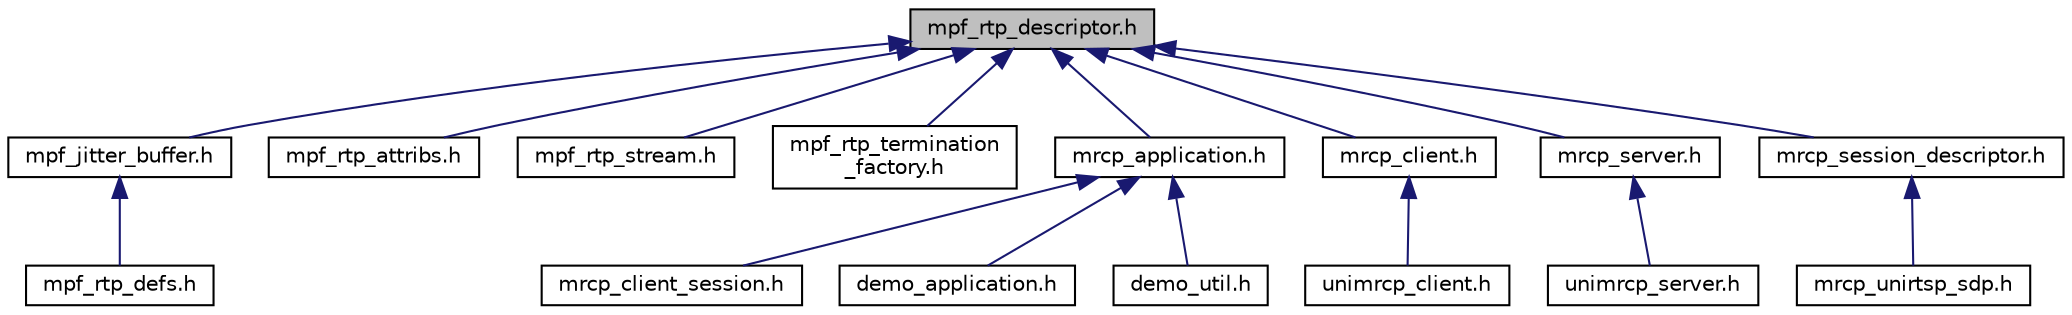 digraph "mpf_rtp_descriptor.h"
{
  edge [fontname="Helvetica",fontsize="10",labelfontname="Helvetica",labelfontsize="10"];
  node [fontname="Helvetica",fontsize="10",shape=record];
  Node16 [label="mpf_rtp_descriptor.h",height=0.2,width=0.4,color="black", fillcolor="grey75", style="filled", fontcolor="black"];
  Node16 -> Node17 [dir="back",color="midnightblue",fontsize="10",style="solid",fontname="Helvetica"];
  Node17 [label="mpf_jitter_buffer.h",height=0.2,width=0.4,color="black", fillcolor="white", style="filled",URL="$mpf__jitter__buffer_8h.html",tooltip="Jitter Buffer. "];
  Node17 -> Node18 [dir="back",color="midnightblue",fontsize="10",style="solid",fontname="Helvetica"];
  Node18 [label="mpf_rtp_defs.h",height=0.2,width=0.4,color="black", fillcolor="white", style="filled",URL="$mpf__rtp__defs_8h.html",tooltip="Internal RTP Definitions. "];
  Node16 -> Node19 [dir="back",color="midnightblue",fontsize="10",style="solid",fontname="Helvetica"];
  Node19 [label="mpf_rtp_attribs.h",height=0.2,width=0.4,color="black", fillcolor="white", style="filled",URL="$mpf__rtp__attribs_8h.html",tooltip="RTP Attributes (SDP) "];
  Node16 -> Node20 [dir="back",color="midnightblue",fontsize="10",style="solid",fontname="Helvetica"];
  Node20 [label="mpf_rtp_stream.h",height=0.2,width=0.4,color="black", fillcolor="white", style="filled",URL="$mpf__rtp__stream_8h.html",tooltip="MPF RTP Stream. "];
  Node16 -> Node21 [dir="back",color="midnightblue",fontsize="10",style="solid",fontname="Helvetica"];
  Node21 [label="mpf_rtp_termination\l_factory.h",height=0.2,width=0.4,color="black", fillcolor="white", style="filled",URL="$mpf__rtp__termination__factory_8h.html",tooltip="MPF RTP Termination Factory. "];
  Node16 -> Node22 [dir="back",color="midnightblue",fontsize="10",style="solid",fontname="Helvetica"];
  Node22 [label="mrcp_application.h",height=0.2,width=0.4,color="black", fillcolor="white", style="filled",URL="$mrcp__application_8h.html",tooltip="MRCP User Level Application Interface. "];
  Node22 -> Node23 [dir="back",color="midnightblue",fontsize="10",style="solid",fontname="Helvetica"];
  Node23 [label="mrcp_client_session.h",height=0.2,width=0.4,color="black", fillcolor="white", style="filled",URL="$mrcp__client__session_8h.html",tooltip="MRCP Client Session. "];
  Node22 -> Node24 [dir="back",color="midnightblue",fontsize="10",style="solid",fontname="Helvetica"];
  Node24 [label="demo_application.h",height=0.2,width=0.4,color="black", fillcolor="white", style="filled",URL="$demo__application_8h.html",tooltip="Demo MRCP Application. "];
  Node22 -> Node25 [dir="back",color="midnightblue",fontsize="10",style="solid",fontname="Helvetica"];
  Node25 [label="demo_util.h",height=0.2,width=0.4,color="black", fillcolor="white", style="filled",URL="$demo__util_8h.html",tooltip="Demo MRCP Utilities. "];
  Node16 -> Node26 [dir="back",color="midnightblue",fontsize="10",style="solid",fontname="Helvetica"];
  Node26 [label="mrcp_client.h",height=0.2,width=0.4,color="black", fillcolor="white", style="filled",URL="$mrcp__client_8h.html",tooltip="MRCP Client. "];
  Node26 -> Node27 [dir="back",color="midnightblue",fontsize="10",style="solid",fontname="Helvetica"];
  Node27 [label="unimrcp_client.h",height=0.2,width=0.4,color="black", fillcolor="white", style="filled",URL="$unimrcp__client_8h.html",tooltip="UniMRCP Client. "];
  Node16 -> Node28 [dir="back",color="midnightblue",fontsize="10",style="solid",fontname="Helvetica"];
  Node28 [label="mrcp_server.h",height=0.2,width=0.4,color="black", fillcolor="white", style="filled",URL="$mrcp__server_8h.html",tooltip="MRCP Server. "];
  Node28 -> Node29 [dir="back",color="midnightblue",fontsize="10",style="solid",fontname="Helvetica"];
  Node29 [label="unimrcp_server.h",height=0.2,width=0.4,color="black", fillcolor="white", style="filled",URL="$unimrcp__server_8h.html",tooltip="UniMRCP Server. "];
  Node16 -> Node30 [dir="back",color="midnightblue",fontsize="10",style="solid",fontname="Helvetica"];
  Node30 [label="mrcp_session_descriptor.h",height=0.2,width=0.4,color="black", fillcolor="white", style="filled",URL="$mrcp__session__descriptor_8h.html",tooltip="MRCP Session Descriptor. "];
  Node30 -> Node31 [dir="back",color="midnightblue",fontsize="10",style="solid",fontname="Helvetica"];
  Node31 [label="mrcp_unirtsp_sdp.h",height=0.2,width=0.4,color="black", fillcolor="white", style="filled",URL="$mrcp__unirtsp__sdp_8h.html",tooltip="MRCP RTSP SDP Transformations. "];
}
